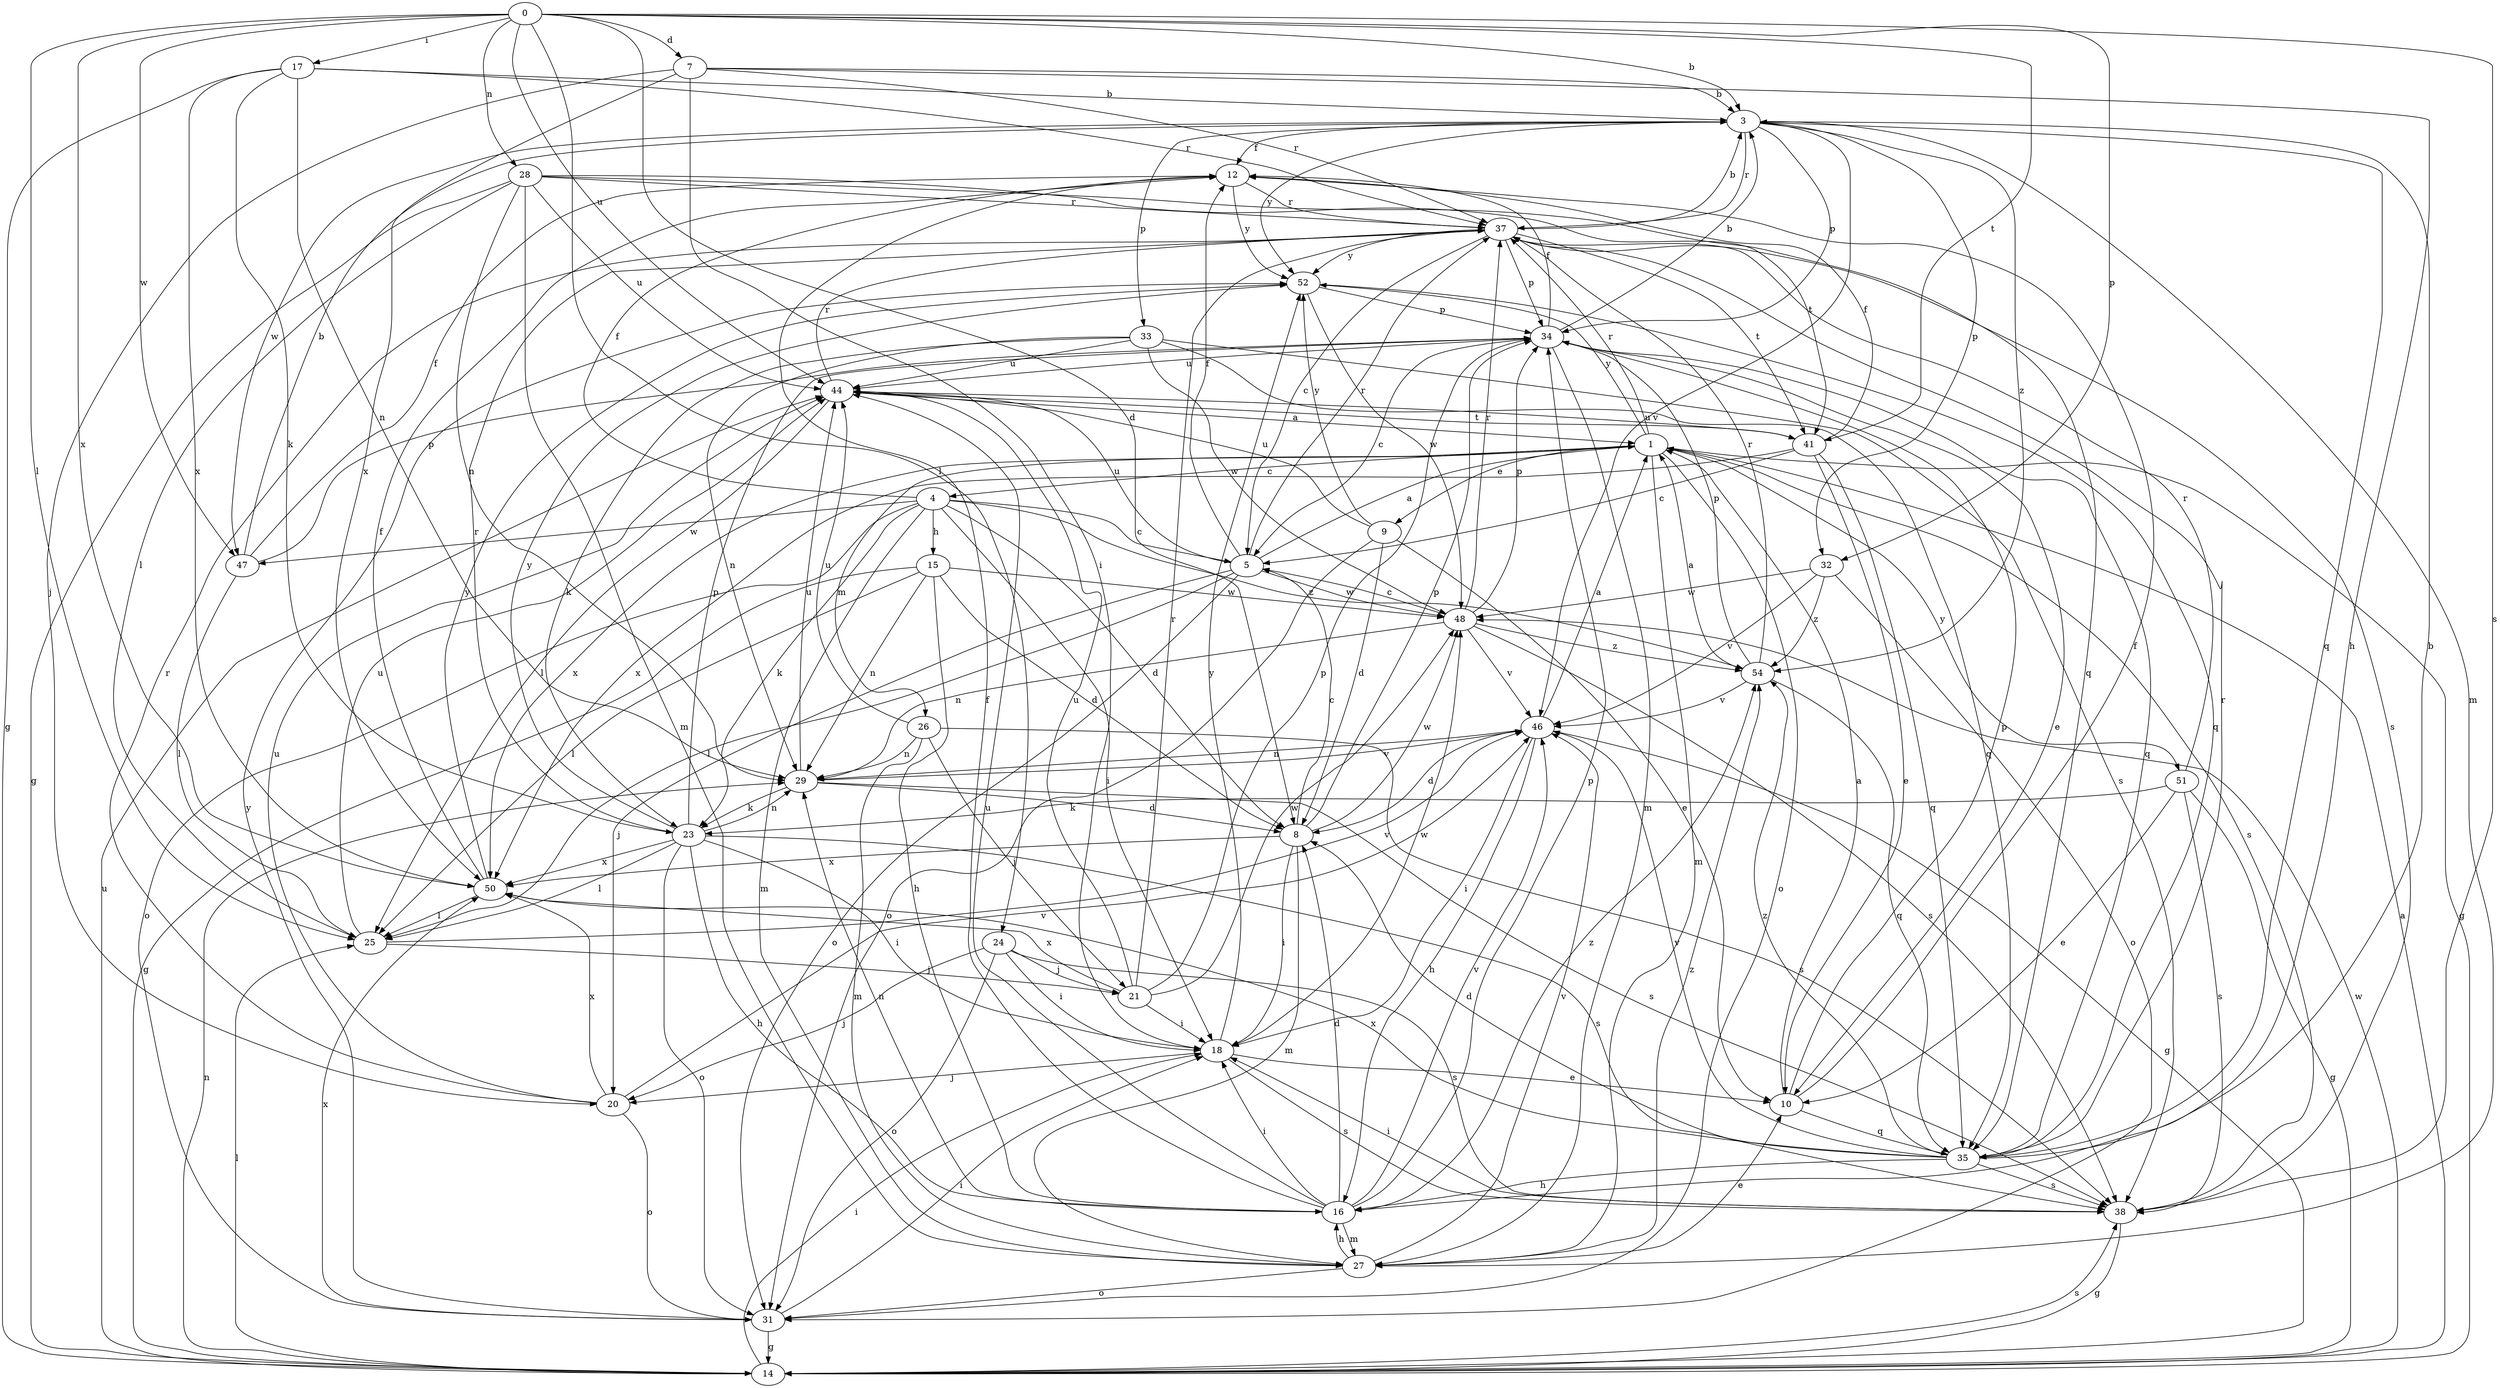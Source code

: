 strict digraph  {
0;
1;
3;
4;
5;
7;
8;
9;
10;
12;
14;
15;
16;
17;
18;
20;
21;
23;
24;
25;
26;
27;
28;
29;
31;
32;
33;
34;
35;
37;
38;
41;
44;
46;
47;
48;
50;
51;
52;
54;
0 -> 3  [label=b];
0 -> 7  [label=d];
0 -> 8  [label=d];
0 -> 17  [label=i];
0 -> 24  [label=l];
0 -> 25  [label=l];
0 -> 28  [label=n];
0 -> 32  [label=p];
0 -> 38  [label=s];
0 -> 41  [label=t];
0 -> 44  [label=u];
0 -> 47  [label=w];
0 -> 50  [label=x];
1 -> 4  [label=c];
1 -> 9  [label=e];
1 -> 14  [label=g];
1 -> 26  [label=m];
1 -> 27  [label=m];
1 -> 31  [label=o];
1 -> 37  [label=r];
1 -> 38  [label=s];
1 -> 50  [label=x];
1 -> 51  [label=y];
1 -> 52  [label=y];
3 -> 12  [label=f];
3 -> 27  [label=m];
3 -> 32  [label=p];
3 -> 33  [label=p];
3 -> 34  [label=p];
3 -> 35  [label=q];
3 -> 37  [label=r];
3 -> 46  [label=v];
3 -> 47  [label=w];
3 -> 52  [label=y];
3 -> 54  [label=z];
4 -> 5  [label=c];
4 -> 8  [label=d];
4 -> 12  [label=f];
4 -> 15  [label=h];
4 -> 18  [label=i];
4 -> 23  [label=k];
4 -> 27  [label=m];
4 -> 31  [label=o];
4 -> 47  [label=w];
4 -> 54  [label=z];
5 -> 1  [label=a];
5 -> 12  [label=f];
5 -> 20  [label=j];
5 -> 25  [label=l];
5 -> 31  [label=o];
5 -> 37  [label=r];
5 -> 44  [label=u];
5 -> 48  [label=w];
7 -> 3  [label=b];
7 -> 16  [label=h];
7 -> 18  [label=i];
7 -> 20  [label=j];
7 -> 37  [label=r];
7 -> 50  [label=x];
8 -> 5  [label=c];
8 -> 18  [label=i];
8 -> 27  [label=m];
8 -> 34  [label=p];
8 -> 48  [label=w];
8 -> 50  [label=x];
9 -> 8  [label=d];
9 -> 10  [label=e];
9 -> 31  [label=o];
9 -> 44  [label=u];
9 -> 52  [label=y];
10 -> 1  [label=a];
10 -> 12  [label=f];
10 -> 34  [label=p];
10 -> 35  [label=q];
12 -> 37  [label=r];
12 -> 52  [label=y];
14 -> 1  [label=a];
14 -> 18  [label=i];
14 -> 25  [label=l];
14 -> 29  [label=n];
14 -> 38  [label=s];
14 -> 44  [label=u];
14 -> 48  [label=w];
15 -> 8  [label=d];
15 -> 14  [label=g];
15 -> 16  [label=h];
15 -> 25  [label=l];
15 -> 29  [label=n];
15 -> 48  [label=w];
16 -> 8  [label=d];
16 -> 12  [label=f];
16 -> 18  [label=i];
16 -> 27  [label=m];
16 -> 29  [label=n];
16 -> 34  [label=p];
16 -> 44  [label=u];
16 -> 46  [label=v];
16 -> 54  [label=z];
17 -> 3  [label=b];
17 -> 14  [label=g];
17 -> 23  [label=k];
17 -> 29  [label=n];
17 -> 37  [label=r];
17 -> 50  [label=x];
18 -> 10  [label=e];
18 -> 20  [label=j];
18 -> 38  [label=s];
18 -> 48  [label=w];
18 -> 52  [label=y];
20 -> 31  [label=o];
20 -> 37  [label=r];
20 -> 44  [label=u];
20 -> 46  [label=v];
20 -> 50  [label=x];
21 -> 18  [label=i];
21 -> 34  [label=p];
21 -> 37  [label=r];
21 -> 44  [label=u];
21 -> 48  [label=w];
21 -> 50  [label=x];
23 -> 16  [label=h];
23 -> 18  [label=i];
23 -> 25  [label=l];
23 -> 29  [label=n];
23 -> 31  [label=o];
23 -> 34  [label=p];
23 -> 37  [label=r];
23 -> 38  [label=s];
23 -> 50  [label=x];
23 -> 52  [label=y];
24 -> 18  [label=i];
24 -> 20  [label=j];
24 -> 21  [label=j];
24 -> 31  [label=o];
24 -> 38  [label=s];
25 -> 21  [label=j];
25 -> 44  [label=u];
25 -> 46  [label=v];
26 -> 21  [label=j];
26 -> 27  [label=m];
26 -> 29  [label=n];
26 -> 38  [label=s];
26 -> 44  [label=u];
27 -> 10  [label=e];
27 -> 16  [label=h];
27 -> 31  [label=o];
27 -> 46  [label=v];
27 -> 54  [label=z];
28 -> 14  [label=g];
28 -> 25  [label=l];
28 -> 27  [label=m];
28 -> 29  [label=n];
28 -> 35  [label=q];
28 -> 37  [label=r];
28 -> 41  [label=t];
28 -> 44  [label=u];
29 -> 8  [label=d];
29 -> 23  [label=k];
29 -> 38  [label=s];
29 -> 44  [label=u];
29 -> 46  [label=v];
31 -> 14  [label=g];
31 -> 18  [label=i];
31 -> 50  [label=x];
31 -> 52  [label=y];
32 -> 31  [label=o];
32 -> 46  [label=v];
32 -> 48  [label=w];
32 -> 54  [label=z];
33 -> 23  [label=k];
33 -> 29  [label=n];
33 -> 35  [label=q];
33 -> 38  [label=s];
33 -> 44  [label=u];
33 -> 48  [label=w];
34 -> 3  [label=b];
34 -> 5  [label=c];
34 -> 10  [label=e];
34 -> 12  [label=f];
34 -> 27  [label=m];
34 -> 35  [label=q];
34 -> 44  [label=u];
35 -> 3  [label=b];
35 -> 8  [label=d];
35 -> 16  [label=h];
35 -> 37  [label=r];
35 -> 38  [label=s];
35 -> 46  [label=v];
35 -> 50  [label=x];
35 -> 54  [label=z];
37 -> 3  [label=b];
37 -> 5  [label=c];
37 -> 34  [label=p];
37 -> 38  [label=s];
37 -> 41  [label=t];
37 -> 52  [label=y];
38 -> 14  [label=g];
38 -> 18  [label=i];
41 -> 5  [label=c];
41 -> 10  [label=e];
41 -> 12  [label=f];
41 -> 35  [label=q];
41 -> 44  [label=u];
41 -> 50  [label=x];
44 -> 1  [label=a];
44 -> 25  [label=l];
44 -> 37  [label=r];
44 -> 41  [label=t];
46 -> 1  [label=a];
46 -> 8  [label=d];
46 -> 14  [label=g];
46 -> 16  [label=h];
46 -> 18  [label=i];
46 -> 29  [label=n];
47 -> 3  [label=b];
47 -> 12  [label=f];
47 -> 25  [label=l];
47 -> 34  [label=p];
48 -> 5  [label=c];
48 -> 29  [label=n];
48 -> 34  [label=p];
48 -> 37  [label=r];
48 -> 38  [label=s];
48 -> 46  [label=v];
48 -> 54  [label=z];
50 -> 12  [label=f];
50 -> 25  [label=l];
50 -> 52  [label=y];
51 -> 10  [label=e];
51 -> 14  [label=g];
51 -> 23  [label=k];
51 -> 37  [label=r];
51 -> 38  [label=s];
52 -> 34  [label=p];
52 -> 35  [label=q];
52 -> 48  [label=w];
54 -> 1  [label=a];
54 -> 34  [label=p];
54 -> 35  [label=q];
54 -> 37  [label=r];
54 -> 46  [label=v];
}
